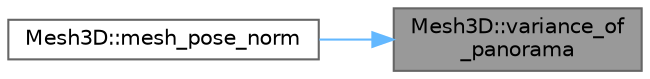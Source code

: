 digraph "Mesh3D::variance_of_panorama"
{
 // LATEX_PDF_SIZE
  bgcolor="transparent";
  edge [fontname=Helvetica,fontsize=10,labelfontname=Helvetica,labelfontsize=10];
  node [fontname=Helvetica,fontsize=10,shape=box,height=0.2,width=0.4];
  rankdir="RL";
  Node1 [id="Node000001",label="Mesh3D::variance_of\l_panorama",height=0.2,width=0.4,color="gray40", fillcolor="grey60", style="filled", fontcolor="black",tooltip="Compute variance of PANORAMA representation."];
  Node1 -> Node2 [id="edge1_Node000001_Node000002",dir="back",color="steelblue1",style="solid",tooltip=" "];
  Node2 [id="Node000002",label="Mesh3D::mesh_pose_norm",height=0.2,width=0.4,color="grey40", fillcolor="white", style="filled",URL="$classMesh3D.html#a46b3dc7efd61e25fb9f157b7b3592747",tooltip="Compute the normalized pose of 3d mesh."];
}
